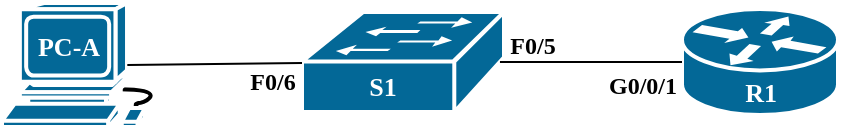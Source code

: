 <mxfile version="23.1.4" type="device">
  <diagram id="6a731a19-8d31-9384-78a2-239565b7b9f0" name="Page-1">
    <mxGraphModel dx="1195" dy="722" grid="0" gridSize="10" guides="1" tooltips="1" connect="1" arrows="1" fold="1" page="1" pageScale="1" pageWidth="827" pageHeight="1169" background="none" math="0" shadow="0">
      <root>
        <mxCell id="0" />
        <mxCell id="1" parent="0" />
        <mxCell id="aeUSXFv6DuZdKt-KQHsj-2257" value="" style="shape=mxgraph.cisco.switches.workgroup_switch;sketch=0;html=1;pointerEvents=1;dashed=0;fillColor=#036897;strokeColor=#ffffff;strokeWidth=2;verticalLabelPosition=bottom;verticalAlign=top;align=center;outlineConnect=0;" vertex="1" parent="1">
          <mxGeometry x="390" y="294" width="101" height="50" as="geometry" />
        </mxCell>
        <mxCell id="aeUSXFv6DuZdKt-KQHsj-2258" value="" style="shape=mxgraph.cisco.computers_and_peripherals.workstation;sketch=0;html=1;pointerEvents=1;dashed=0;fillColor=#036897;strokeColor=#ffffff;strokeWidth=2;verticalLabelPosition=bottom;verticalAlign=top;align=center;outlineConnect=0;" vertex="1" parent="1">
          <mxGeometry x="240" y="289.5" width="83" height="62" as="geometry" />
        </mxCell>
        <mxCell id="aeUSXFv6DuZdKt-KQHsj-2259" value="" style="shape=mxgraph.cisco.routers.router;sketch=0;html=1;pointerEvents=1;dashed=0;fillColor=#036897;strokeColor=#ffffff;strokeWidth=2;verticalLabelPosition=bottom;verticalAlign=top;align=center;outlineConnect=0;" vertex="1" parent="1">
          <mxGeometry x="580" y="292.5" width="78" height="53" as="geometry" />
        </mxCell>
        <mxCell id="aeUSXFv6DuZdKt-KQHsj-2260" value="" style="endArrow=none;html=1;rounded=0;exitX=0.755;exitY=0.5;exitDx=0;exitDy=0;exitPerimeter=0;" edge="1" parent="1" source="aeUSXFv6DuZdKt-KQHsj-2258" target="aeUSXFv6DuZdKt-KQHsj-2257">
          <mxGeometry width="50" height="50" relative="1" as="geometry">
            <mxPoint x="690" y="80" as="sourcePoint" />
            <mxPoint x="740" y="30" as="targetPoint" />
          </mxGeometry>
        </mxCell>
        <mxCell id="aeUSXFv6DuZdKt-KQHsj-2261" value="" style="endArrow=none;html=1;rounded=0;exitX=0.98;exitY=0.5;exitDx=0;exitDy=0;exitPerimeter=0;entryX=0;entryY=0.5;entryDx=0;entryDy=0;entryPerimeter=0;" edge="1" parent="1" source="aeUSXFv6DuZdKt-KQHsj-2257" target="aeUSXFv6DuZdKt-KQHsj-2259">
          <mxGeometry width="50" height="50" relative="1" as="geometry">
            <mxPoint x="690" y="80" as="sourcePoint" />
            <mxPoint x="740" y="30" as="targetPoint" />
          </mxGeometry>
        </mxCell>
        <mxCell id="aeUSXFv6DuZdKt-KQHsj-2262" value="PC-A" style="text;html=1;align=center;verticalAlign=middle;resizable=0;points=[];autosize=1;strokeColor=none;fillColor=none;fontStyle=1;fontFamily=Times New Roman;fontSize=13;fontColor=#FFFFFF;" vertex="1" parent="1">
          <mxGeometry x="248" y="295.5" width="50" height="30" as="geometry" />
        </mxCell>
        <mxCell id="aeUSXFv6DuZdKt-KQHsj-2264" value="S1" style="text;html=1;align=center;verticalAlign=middle;resizable=0;points=[];autosize=1;strokeColor=none;fillColor=none;fontStyle=1;fontFamily=Times New Roman;fontSize=13;fontColor=#FFFFFF;" vertex="1" parent="1">
          <mxGeometry x="410" y="316" width="40" height="30" as="geometry" />
        </mxCell>
        <mxCell id="aeUSXFv6DuZdKt-KQHsj-2265" value="R1" style="text;html=1;align=center;verticalAlign=middle;resizable=0;points=[];autosize=1;strokeColor=none;fillColor=none;fontStyle=1;fontFamily=Times New Roman;fontSize=13;fontColor=#FFFFFF;" vertex="1" parent="1">
          <mxGeometry x="599" y="318.5" width="40" height="30" as="geometry" />
        </mxCell>
        <mxCell id="aeUSXFv6DuZdKt-KQHsj-2266" value="F0/6" style="text;html=1;align=center;verticalAlign=middle;resizable=0;points=[];autosize=1;strokeColor=none;fillColor=none;fontStyle=1;fontFamily=Times New Roman;" vertex="1" parent="1">
          <mxGeometry x="350" y="314" width="50" height="30" as="geometry" />
        </mxCell>
        <mxCell id="aeUSXFv6DuZdKt-KQHsj-2267" value="F0/5" style="text;html=1;align=center;verticalAlign=middle;resizable=0;points=[];autosize=1;strokeColor=none;fillColor=none;fontStyle=1;fontFamily=Times New Roman;" vertex="1" parent="1">
          <mxGeometry x="480" y="295.5" width="50" height="30" as="geometry" />
        </mxCell>
        <mxCell id="aeUSXFv6DuZdKt-KQHsj-2268" value="G0/0/1" style="text;html=1;align=center;verticalAlign=middle;resizable=0;points=[];autosize=1;strokeColor=none;fillColor=none;fontStyle=1;fontFamily=Times New Roman;" vertex="1" parent="1">
          <mxGeometry x="530" y="315.5" width="60" height="30" as="geometry" />
        </mxCell>
      </root>
    </mxGraphModel>
  </diagram>
</mxfile>

